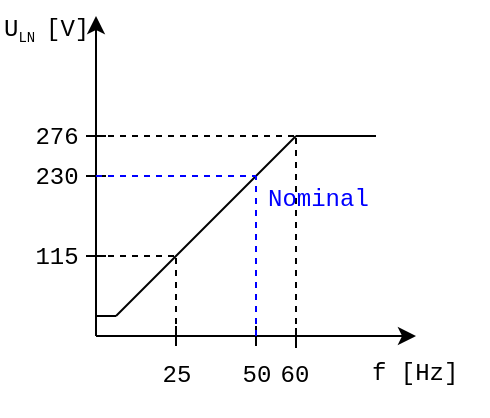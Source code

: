 <mxfile version="10.6.9" type="github"><diagram id="m2NbaIF0WA57adltUQN5" name="Page-1"><mxGraphModel dx="1394" dy="781" grid="1" gridSize="10" guides="1" tooltips="1" connect="1" arrows="1" fold="1" page="1" pageScale="1" pageWidth="827" pageHeight="1169" math="0" shadow="0"><root><mxCell id="0"/><mxCell id="1" parent="0"/><mxCell id="J3uKBEu7-aRTBRHW4GBm-1" value="" style="endArrow=classic;html=1;fontFamily=Courier New;fontSize=20;" parent="1" edge="1"><mxGeometry width="50" height="50" relative="1" as="geometry"><mxPoint x="200" y="400" as="sourcePoint"/><mxPoint x="360" y="400" as="targetPoint"/></mxGeometry></mxCell><mxCell id="J3uKBEu7-aRTBRHW4GBm-2" value="" style="endArrow=classic;html=1;fontFamily=Courier New;fontSize=20;" parent="1" edge="1"><mxGeometry width="50" height="50" relative="1" as="geometry"><mxPoint x="200" y="400" as="sourcePoint"/><mxPoint x="200" y="240" as="targetPoint"/></mxGeometry></mxCell><mxCell id="J3uKBEu7-aRTBRHW4GBm-3" value="" style="endArrow=none;html=1;fontFamily=Courier New;fontSize=20;" parent="1" edge="1"><mxGeometry width="50" height="50" relative="1" as="geometry"><mxPoint x="240" y="405" as="sourcePoint"/><mxPoint x="240" y="395" as="targetPoint"/></mxGeometry></mxCell><mxCell id="J3uKBEu7-aRTBRHW4GBm-4" value="" style="endArrow=none;html=1;fontFamily=Courier New;fontSize=20;" parent="1" edge="1"><mxGeometry width="50" height="50" relative="1" as="geometry"><mxPoint x="280" y="405" as="sourcePoint"/><mxPoint x="280" y="395" as="targetPoint"/></mxGeometry></mxCell><mxCell id="J3uKBEu7-aRTBRHW4GBm-5" value="" style="endArrow=none;html=1;fontFamily=Courier New;fontSize=20;" parent="1" edge="1"><mxGeometry width="50" height="50" relative="1" as="geometry"><mxPoint x="300" y="406" as="sourcePoint"/><mxPoint x="300" y="396" as="targetPoint"/></mxGeometry></mxCell><mxCell id="J3uKBEu7-aRTBRHW4GBm-6" value="25" style="text;html=1;resizable=0;points=[];autosize=1;align=center;verticalAlign=top;spacingTop=-4;fontSize=12;fontFamily=Courier New;" parent="1" vertex="1"><mxGeometry x="220" y="410" width="40" height="30" as="geometry"/></mxCell><mxCell id="J3uKBEu7-aRTBRHW4GBm-7" value="50" style="text;html=1;resizable=0;points=[];autosize=1;align=center;verticalAlign=top;spacingTop=-4;fontSize=12;fontFamily=Courier New;" parent="1" vertex="1"><mxGeometry x="265" y="410" width="30" height="20" as="geometry"/></mxCell><mxCell id="J3uKBEu7-aRTBRHW4GBm-8" value="60" style="text;html=1;resizable=0;points=[];autosize=1;align=center;verticalAlign=top;spacingTop=-4;fontSize=12;fontFamily=Courier New;" parent="1" vertex="1"><mxGeometry x="284" y="410" width="30" height="20" as="geometry"/></mxCell><mxCell id="J3uKBEu7-aRTBRHW4GBm-9" value="" style="endArrow=none;html=1;fontFamily=Courier New;fontSize=16;" parent="1" edge="1"><mxGeometry width="50" height="50" relative="1" as="geometry"><mxPoint x="195" y="320" as="sourcePoint"/><mxPoint x="205" y="320" as="targetPoint"/></mxGeometry></mxCell><mxCell id="J3uKBEu7-aRTBRHW4GBm-10" value="" style="endArrow=none;html=1;fontFamily=Courier New;fontSize=16;" parent="1" edge="1"><mxGeometry width="50" height="50" relative="1" as="geometry"><mxPoint x="195" y="360" as="sourcePoint"/><mxPoint x="205" y="360" as="targetPoint"/></mxGeometry></mxCell><mxCell id="J3uKBEu7-aRTBRHW4GBm-11" value="" style="endArrow=none;html=1;fontFamily=Courier New;fontSize=16;" parent="1" edge="1"><mxGeometry width="50" height="50" relative="1" as="geometry"><mxPoint x="195" y="300" as="sourcePoint"/><mxPoint x="205" y="300" as="targetPoint"/></mxGeometry></mxCell><mxCell id="J3uKBEu7-aRTBRHW4GBm-12" value="" style="endArrow=none;html=1;fontFamily=Courier New;fontSize=16;" parent="1" edge="1"><mxGeometry width="50" height="50" relative="1" as="geometry"><mxPoint x="210" y="390" as="sourcePoint"/><mxPoint x="300" y="300" as="targetPoint"/></mxGeometry></mxCell><mxCell id="J3uKBEu7-aRTBRHW4GBm-13" value="" style="endArrow=none;dashed=1;html=1;fontFamily=Courier New;fontSize=16;fillColor=#f8cecc;strokeColor=#0000FF;" parent="1" edge="1"><mxGeometry width="50" height="50" relative="1" as="geometry"><mxPoint x="280" y="400" as="sourcePoint"/><mxPoint x="280" y="320" as="targetPoint"/></mxGeometry></mxCell><mxCell id="J3uKBEu7-aRTBRHW4GBm-14" value="" style="endArrow=none;dashed=1;html=1;fontFamily=Courier New;fontSize=16;fillColor=#f8cecc;strokeColor=#0000FF;" parent="1" edge="1"><mxGeometry width="50" height="50" relative="1" as="geometry"><mxPoint x="200" y="320" as="sourcePoint"/><mxPoint x="280" y="320" as="targetPoint"/></mxGeometry></mxCell><mxCell id="J3uKBEu7-aRTBRHW4GBm-15" value="230" style="text;html=1;resizable=0;points=[];autosize=1;align=center;verticalAlign=bottom;spacingTop=-4;fontSize=12;fontFamily=Courier New;" parent="1" vertex="1"><mxGeometry x="160" y="310" width="40" height="20" as="geometry"/></mxCell><mxCell id="J3uKBEu7-aRTBRHW4GBm-16" value="115" style="text;html=1;resizable=0;points=[];autosize=1;align=center;verticalAlign=bottom;spacingTop=-4;fontSize=12;fontFamily=Courier New;" parent="1" vertex="1"><mxGeometry x="160" y="350" width="40" height="20" as="geometry"/></mxCell><mxCell id="J3uKBEu7-aRTBRHW4GBm-17" value="" style="endArrow=none;dashed=1;html=1;fontFamily=Courier New;fontSize=16;" parent="1" edge="1"><mxGeometry width="50" height="50" relative="1" as="geometry"><mxPoint x="200" y="360" as="sourcePoint"/><mxPoint x="240" y="360" as="targetPoint"/></mxGeometry></mxCell><mxCell id="J3uKBEu7-aRTBRHW4GBm-18" value="" style="endArrow=none;dashed=1;html=1;fontFamily=Courier New;fontSize=16;" parent="1" edge="1"><mxGeometry width="50" height="50" relative="1" as="geometry"><mxPoint x="300" y="400" as="sourcePoint"/><mxPoint x="300" y="300" as="targetPoint"/></mxGeometry></mxCell><mxCell id="J3uKBEu7-aRTBRHW4GBm-19" value="" style="endArrow=none;dashed=1;html=1;fontFamily=Courier New;fontSize=16;" parent="1" edge="1"><mxGeometry width="50" height="50" relative="1" as="geometry"><mxPoint x="200" y="300" as="sourcePoint"/><mxPoint x="300" y="300" as="targetPoint"/></mxGeometry></mxCell><mxCell id="J3uKBEu7-aRTBRHW4GBm-20" value="276" style="text;html=1;resizable=0;points=[];autosize=1;align=center;verticalAlign=bottom;spacingTop=-4;fontSize=12;fontFamily=Courier New;" parent="1" vertex="1"><mxGeometry x="160" y="290" width="40" height="20" as="geometry"/></mxCell><mxCell id="J3uKBEu7-aRTBRHW4GBm-21" value="" style="endArrow=none;dashed=1;html=1;fontFamily=Courier New;fontSize=16;" parent="1" edge="1"><mxGeometry width="50" height="50" relative="1" as="geometry"><mxPoint x="240" y="400" as="sourcePoint"/><mxPoint x="240" y="360" as="targetPoint"/></mxGeometry></mxCell><mxCell id="J3uKBEu7-aRTBRHW4GBm-22" value="f [Hz]" style="text;html=1;resizable=0;points=[];autosize=1;align=left;verticalAlign=top;spacingTop=-4;fontSize=12;fontFamily=Courier New;" parent="1" vertex="1"><mxGeometry x="336" y="409" width="60" height="20" as="geometry"/></mxCell><mxCell id="J3uKBEu7-aRTBRHW4GBm-23" value="U&lt;sub style=&quot;font-size: 9px&quot;&gt;&lt;font style=&quot;font-size: 7px&quot;&gt;LN&lt;/font&gt; &lt;/sub&gt;[V]&lt;sub&gt;&lt;br&gt;&lt;/sub&gt;" style="text;html=1;resizable=0;points=[];autosize=1;align=left;verticalAlign=top;spacingTop=-4;fontSize=12;fontFamily=Courier New;" parent="1" vertex="1"><mxGeometry x="152" y="237" width="60" height="20" as="geometry"/></mxCell><mxCell id="J3uKBEu7-aRTBRHW4GBm-25" value="" style="endArrow=oval;html=1;fontFamily=Courier New;fontSize=12;endFill=1;endSize=3;fillColor=#f8cecc;strokeColor=#0000FF;" parent="1" edge="1"><mxGeometry width="50" height="50" relative="1" as="geometry"><mxPoint x="280" y="319.553" as="sourcePoint"/><mxPoint x="280" y="319.553" as="targetPoint"/></mxGeometry></mxCell><mxCell id="J3uKBEu7-aRTBRHW4GBm-26" value="&lt;font color=&quot;#0000FF&quot;&gt;Nominal&lt;/font&gt;" style="text;html=1;resizable=0;points=[];autosize=1;align=left;verticalAlign=top;spacingTop=-4;fontSize=12;fontFamily=Courier New;" parent="1" vertex="1"><mxGeometry x="284" y="322" width="60" height="20" as="geometry"/></mxCell><mxCell id="J3uKBEu7-aRTBRHW4GBm-27" value="" style="endArrow=none;html=1;fontFamily=Courier New;fontSize=12;" parent="1" edge="1"><mxGeometry width="50" height="50" relative="1" as="geometry"><mxPoint x="300" y="300" as="sourcePoint"/><mxPoint x="340" y="300" as="targetPoint"/></mxGeometry></mxCell><mxCell id="J3uKBEu7-aRTBRHW4GBm-28" value="" style="endArrow=none;html=1;fontFamily=Courier New;fontSize=12;" parent="1" edge="1"><mxGeometry width="50" height="50" relative="1" as="geometry"><mxPoint x="200" y="390" as="sourcePoint"/><mxPoint x="210" y="390" as="targetPoint"/></mxGeometry></mxCell></root></mxGraphModel></diagram></mxfile>
